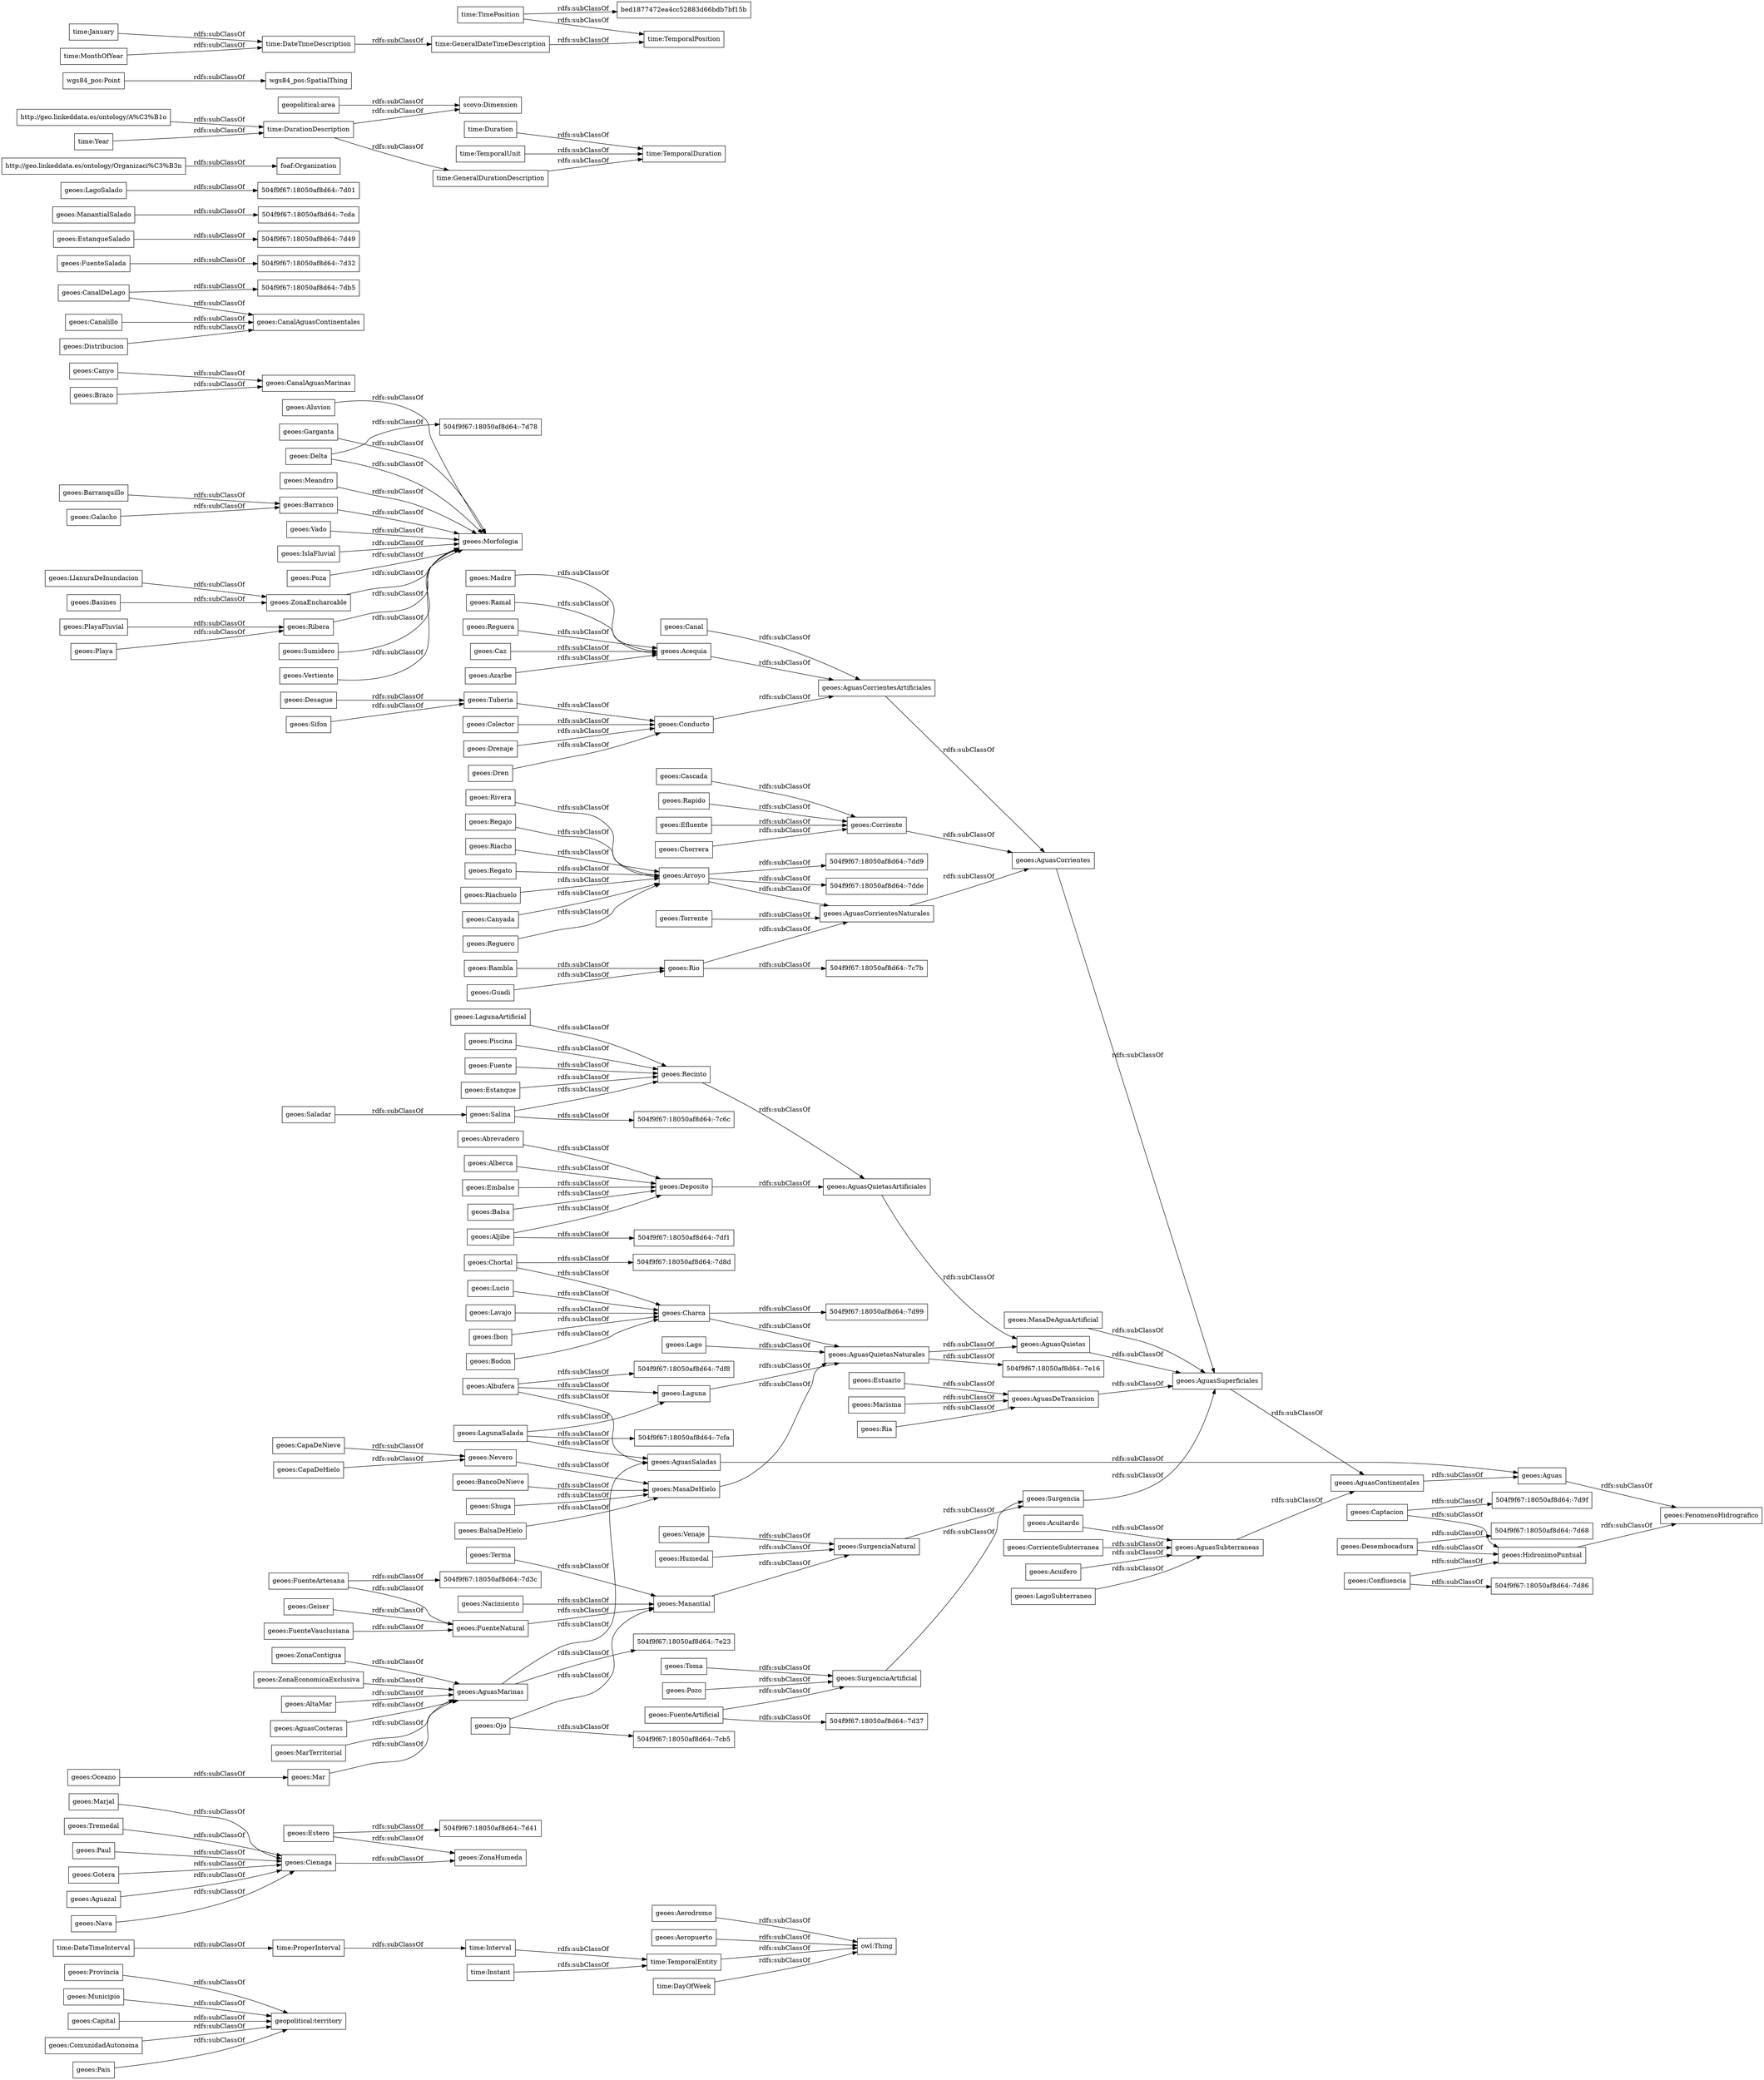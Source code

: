 digraph ar2dtool_diagram { 
rankdir=LR;
size="1000"
node [shape = rectangle, color="black"]; "geoes:Provincia" "geoes:Municipio" "geoes:Capital" "geoes:ComunidadAutonoma" "geoes:Pais" "geopolitical:territory" "geoes:Aerodromo" "owl:Thing" "geoes:Aeropuerto" "geoes:Estero" "geoes:ZonaContigua" "geoes:Caz" "geoes:Lavajo" "geoes:Morfologia" "504f9f67:18050af8d64:-7e23" "geoes:Torrente" "504f9f67:18050af8d64:-7d41" "geoes:MasaDeAguaArtificial" "geoes:Estuario" "geoes:LlanuraDeInundacion" "geoes:Riachuelo" "geoes:Canyo" "geoes:Guadi" "504f9f67:18050af8d64:-7cfa" "geoes:Acuifero" "geoes:Nevero" "geoes:FuenteArtificial" "geoes:Azarbe" "geoes:Mar" "504f9f67:18050af8d64:-7db5" "504f9f67:18050af8d64:-7df8" "geoes:Canal" "geoes:Arroyo" "504f9f67:18050af8d64:-7cb5" "geoes:Rio" "geoes:Estanque" "geoes:Recinto" "geoes:FuenteNatural" "geoes:Saladar" "geoes:ZonaEconomicaExclusiva" "geoes:FuenteSalada" "geoes:FenomenoHidrografico" "geoes:Barranquillo" "geoes:LagoSubterraneo" "geoes:CanalAguasContinentales" "geoes:Aluvion" "504f9f67:18050af8d64:-7dde" "geoes:Acequia" "geoes:AltaMar" "geoes:Terma" "504f9f67:18050af8d64:-7d32" "geoes:Pozo" "geoes:Canyada" "geoes:AguasCorrientes" "504f9f67:18050af8d64:-7d49" "geoes:ManantialSalado" "geoes:Garganta" "geoes:Delta" "geoes:Humedal" "geoes:Charca" "geoes:Marjal" "geoes:Cienaga" "geoes:LagoSalado" "geoes:Tuberia" "geoes:IslaFluvial" "geoes:Poza" "geoes:Lago" "geoes:AguasSubterraneas" "geoes:Dren" "geoes:Captacion" "geoes:Chorrera" "504f9f67:18050af8d64:-7d86" "504f9f67:18050af8d64:-7d9f" "geoes:Ibon" "geoes:Nacimiento" "geoes:AguasCosteras" "geoes:HidronimoPuntual" "geoes:Albufera" "geoes:LagunaArtificial" "geoes:Colector" "504f9f67:18050af8d64:-7c7b" "504f9f67:18050af8d64:-7dd9" "geoes:Reguero" "504f9f67:18050af8d64:-7df1" "504f9f67:18050af8d64:-7d37" "geoes:Sifon" "geoes:Oceano" "geoes:CanalDeLago" "geoes:AguasQuietas" "geoes:ZonaHumeda" "geoes:AguasMarinas" "geoes:ZonaEncharcable" "geoes:PlayaFluvial" "geoes:Rivera" "geoes:Basines" "geoes:Ribera" "geoes:Embalse" "geoes:Ojo" "geoes:Marisma" "504f9f67:18050af8d64:-7d3c" "geoes:AguasSuperficiales" "geoes:Acuitardo" "geoes:Toma" "504f9f67:18050af8d64:-7cda" "geoes:Manantial" "geoes:Piscina" "504f9f67:18050af8d64:-7d68" "geoes:Desembocadura" "geoes:Cascada" "geoes:Regajo" "geoes:Rapido" "504f9f67:18050af8d64:-7d78" "geoes:CapaDeNieve" "geoes:Corriente" "geoes:EstanqueSalado" "geoes:Tremedal" "geoes:Deposito" "geoes:AguasCorrientesArtificiales" "geoes:Canalillo" "geoes:SurgenciaNatural" "geoes:SurgenciaArtificial" "geoes:Galacho" "geoes:Bodon" "geoes:MarTerritorial" "geoes:Confluencia" "geoes:CanalAguasMarinas" "geoes:Riacho" "geoes:Madre" "geoes:Distribucion" "geoes:Playa" "geoes:BalsaDeHielo" "geoes:BancoDeNieve" "geoes:Conducto" "504f9f67:18050af8d64:-7e16" "geoes:CapaDeHielo" "504f9f67:18050af8d64:-7d99" "geoes:AguasCorrientesNaturales" "geoes:Paul" "geoes:Chortal" "geoes:Desague" "geoes:CorrienteSubterranea" "geoes:Sumidero" "geoes:Balsa" "504f9f67:18050af8d64:-7d8d" "geoes:Vertiente" "geoes:Abrevadero" "geoes:Aljibe" "geoes:AguasQuietasNaturales" "geoes:Fuente" "geoes:Meandro" "geoes:AguasDeTransicion" "geoes:Barranco" "geoes:MasaDeHielo" "geoes:Drenaje" "geoes:Vado" "geoes:Alberca" "geoes:Salina" "geoes:AguasSaladas" "geoes:Surgencia" "geoes:Gotera" "geoes:Ria" "504f9f67:18050af8d64:-7d01" "geoes:Aguazal" "geoes:AguasContinentales" "geoes:FuenteVauclusiana" "geoes:Lucio" "geoes:Laguna" "geoes:Aguas" "geoes:Efluente" "geoes:Ramal" "geoes:LagunaSalada" "geoes:AguasQuietasArtificiales" "geoes:Geiser" "504f9f67:18050af8d64:-7c6c" "geoes:FuenteArtesana" "geoes:Venaje" "geoes:Shuga" "geoes:Reguera" "geoes:Regato" "geoes:Brazo" "geoes:Nava" "geoes:Rambla" "foaf:Organization" "time:DurationDescription" "wgs84_pos:SpatialThing" "scovo:Dimension" "http://geo.linkeddata.es/ontology/Organizaci%C3%B3n" "http://geo.linkeddata.es/ontology/A%C3%B1o" "geopolitical:area" "time:GeneralDateTimeDescription" "time:DateTimeInterval" "time:TemporalDuration" "time:Duration" "time:GeneralDurationDescription" "time:January" "time:ProperInterval" "time:TimePosition" "time:TemporalPosition" "time:Interval" "time:TemporalEntity" "time:Year" "time:MonthOfYear" "time:DateTimeDescription" "time:TemporalUnit" "time:Instant" "bed1877472ea4cc52883d66bdb7bf15b" "time:DayOfWeek" ; /*classes style*/
	"time:Year" -> "time:DurationDescription" [ label = "rdfs:subClassOf" ];
	"geoes:Municipio" -> "geopolitical:territory" [ label = "rdfs:subClassOf" ];
	"geoes:AguasContinentales" -> "geoes:Aguas" [ label = "rdfs:subClassOf" ];
	"time:Instant" -> "time:TemporalEntity" [ label = "rdfs:subClassOf" ];
	"geoes:Conducto" -> "geoes:AguasCorrientesArtificiales" [ label = "rdfs:subClassOf" ];
	"geoes:Nava" -> "geoes:Cienaga" [ label = "rdfs:subClassOf" ];
	"geoes:AguasCorrientes" -> "geoes:AguasSuperficiales" [ label = "rdfs:subClassOf" ];
	"geoes:Rapido" -> "geoes:Corriente" [ label = "rdfs:subClassOf" ];
	"geoes:Reguero" -> "geoes:Arroyo" [ label = "rdfs:subClassOf" ];
	"geoes:EstanqueSalado" -> "504f9f67:18050af8d64:-7d49" [ label = "rdfs:subClassOf" ];
	"geoes:Vado" -> "geoes:Morfologia" [ label = "rdfs:subClassOf" ];
	"geoes:Rambla" -> "geoes:Rio" [ label = "rdfs:subClassOf" ];
	"geoes:Capital" -> "geopolitical:territory" [ label = "rdfs:subClassOf" ];
	"geoes:Aerodromo" -> "owl:Thing" [ label = "rdfs:subClassOf" ];
	"geoes:Ibon" -> "geoes:Charca" [ label = "rdfs:subClassOf" ];
	"geoes:Basines" -> "geoes:ZonaEncharcable" [ label = "rdfs:subClassOf" ];
	"geoes:Lucio" -> "geoes:Charca" [ label = "rdfs:subClassOf" ];
	"geoes:Galacho" -> "geoes:Barranco" [ label = "rdfs:subClassOf" ];
	"geoes:Lavajo" -> "geoes:Charca" [ label = "rdfs:subClassOf" ];
	"geoes:Delta" -> "504f9f67:18050af8d64:-7d78" [ label = "rdfs:subClassOf" ];
	"geoes:Delta" -> "geoes:Morfologia" [ label = "rdfs:subClassOf" ];
	"geoes:ZonaContigua" -> "geoes:AguasMarinas" [ label = "rdfs:subClassOf" ];
	"geoes:AltaMar" -> "geoes:AguasMarinas" [ label = "rdfs:subClassOf" ];
	"geoes:Acuifero" -> "geoes:AguasSubterraneas" [ label = "rdfs:subClassOf" ];
	"geoes:Rivera" -> "geoes:Arroyo" [ label = "rdfs:subClassOf" ];
	"time:DayOfWeek" -> "owl:Thing" [ label = "rdfs:subClassOf" ];
	"time:Interval" -> "time:TemporalEntity" [ label = "rdfs:subClassOf" ];
	"geoes:Aguas" -> "geoes:FenomenoHidrografico" [ label = "rdfs:subClassOf" ];
	"geoes:FuenteSalada" -> "504f9f67:18050af8d64:-7d32" [ label = "rdfs:subClassOf" ];
	"geoes:ZonaEncharcable" -> "geoes:Morfologia" [ label = "rdfs:subClassOf" ];
	"geoes:Ramal" -> "geoes:Acequia" [ label = "rdfs:subClassOf" ];
	"geoes:Riacho" -> "geoes:Arroyo" [ label = "rdfs:subClassOf" ];
	"geoes:Albufera" -> "504f9f67:18050af8d64:-7df8" [ label = "rdfs:subClassOf" ];
	"geoes:Albufera" -> "geoes:Laguna" [ label = "rdfs:subClassOf" ];
	"geoes:Albufera" -> "geoes:AguasSaladas" [ label = "rdfs:subClassOf" ];
	"geoes:Gotera" -> "geoes:Cienaga" [ label = "rdfs:subClassOf" ];
	"geoes:Pozo" -> "geoes:SurgenciaArtificial" [ label = "rdfs:subClassOf" ];
	"geoes:Canalillo" -> "geoes:CanalAguasContinentales" [ label = "rdfs:subClassOf" ];
	"geoes:Madre" -> "geoes:Acequia" [ label = "rdfs:subClassOf" ];
	"geoes:Desembocadura" -> "504f9f67:18050af8d64:-7d68" [ label = "rdfs:subClassOf" ];
	"geoes:Desembocadura" -> "geoes:HidronimoPuntual" [ label = "rdfs:subClassOf" ];
	"geoes:Salina" -> "504f9f67:18050af8d64:-7c6c" [ label = "rdfs:subClassOf" ];
	"geoes:Salina" -> "geoes:Recinto" [ label = "rdfs:subClassOf" ];
	"geoes:Fuente" -> "geoes:Recinto" [ label = "rdfs:subClassOf" ];
	"time:DateTimeInterval" -> "time:ProperInterval" [ label = "rdfs:subClassOf" ];
	"geoes:Marisma" -> "geoes:AguasDeTransicion" [ label = "rdfs:subClassOf" ];
	"geoes:Efluente" -> "geoes:Corriente" [ label = "rdfs:subClassOf" ];
	"time:GeneralDateTimeDescription" -> "time:TemporalPosition" [ label = "rdfs:subClassOf" ];
	"geoes:Canal" -> "geoes:AguasCorrientesArtificiales" [ label = "rdfs:subClassOf" ];
	"geoes:Chorrera" -> "geoes:Corriente" [ label = "rdfs:subClassOf" ];
	"time:MonthOfYear" -> "time:DateTimeDescription" [ label = "rdfs:subClassOf" ];
	"geoes:Nevero" -> "geoes:MasaDeHielo" [ label = "rdfs:subClassOf" ];
	"geoes:Estuario" -> "geoes:AguasDeTransicion" [ label = "rdfs:subClassOf" ];
	"geoes:Garganta" -> "geoes:Morfologia" [ label = "rdfs:subClassOf" ];
	"geoes:Piscina" -> "geoes:Recinto" [ label = "rdfs:subClassOf" ];
	"geoes:AguasCosteras" -> "geoes:AguasMarinas" [ label = "rdfs:subClassOf" ];
	"time:DateTimeDescription" -> "time:GeneralDateTimeDescription" [ label = "rdfs:subClassOf" ];
	"time:ProperInterval" -> "time:Interval" [ label = "rdfs:subClassOf" ];
	"geoes:AguasQuietas" -> "geoes:AguasSuperficiales" [ label = "rdfs:subClassOf" ];
	"geoes:Meandro" -> "geoes:Morfologia" [ label = "rdfs:subClassOf" ];
	"geoes:LagunaSalada" -> "504f9f67:18050af8d64:-7cfa" [ label = "rdfs:subClassOf" ];
	"geoes:LagunaSalada" -> "geoes:Laguna" [ label = "rdfs:subClassOf" ];
	"geoes:LagunaSalada" -> "geoes:AguasSaladas" [ label = "rdfs:subClassOf" ];
	"geoes:Caz" -> "geoes:Acequia" [ label = "rdfs:subClassOf" ];
	"geoes:Charca" -> "504f9f67:18050af8d64:-7d99" [ label = "rdfs:subClassOf" ];
	"geoes:Charca" -> "geoes:AguasQuietasNaturales" [ label = "rdfs:subClassOf" ];
	"geoes:AguasQuietasNaturales" -> "504f9f67:18050af8d64:-7e16" [ label = "rdfs:subClassOf" ];
	"geoes:AguasQuietasNaturales" -> "geoes:AguasQuietas" [ label = "rdfs:subClassOf" ];
	"geoes:IslaFluvial" -> "geoes:Morfologia" [ label = "rdfs:subClassOf" ];
	"geoes:Aljibe" -> "504f9f67:18050af8d64:-7df1" [ label = "rdfs:subClassOf" ];
	"geoes:Aljibe" -> "geoes:Deposito" [ label = "rdfs:subClassOf" ];
	"geoes:BalsaDeHielo" -> "geoes:MasaDeHielo" [ label = "rdfs:subClassOf" ];
	"geoes:MasaDeHielo" -> "geoes:AguasQuietasNaturales" [ label = "rdfs:subClassOf" ];
	"geoes:Balsa" -> "geoes:Deposito" [ label = "rdfs:subClassOf" ];
	"geoes:FuenteVauclusiana" -> "geoes:FuenteNatural" [ label = "rdfs:subClassOf" ];
	"geoes:Tremedal" -> "geoes:Cienaga" [ label = "rdfs:subClassOf" ];
	"http://geo.linkeddata.es/ontology/A%C3%B1o" -> "time:DurationDescription" [ label = "rdfs:subClassOf" ];
	"geoes:Confluencia" -> "504f9f67:18050af8d64:-7d86" [ label = "rdfs:subClassOf" ];
	"geoes:Confluencia" -> "geoes:HidronimoPuntual" [ label = "rdfs:subClassOf" ];
	"geoes:CapaDeHielo" -> "geoes:Nevero" [ label = "rdfs:subClassOf" ];
	"geoes:SurgenciaNatural" -> "geoes:Surgencia" [ label = "rdfs:subClassOf" ];
	"geoes:Playa" -> "geoes:Ribera" [ label = "rdfs:subClassOf" ];
	"geoes:Guadi" -> "geoes:Rio" [ label = "rdfs:subClassOf" ];
	"geoes:Sifon" -> "geoes:Tuberia" [ label = "rdfs:subClassOf" ];
	"geoes:Torrente" -> "geoes:AguasCorrientesNaturales" [ label = "rdfs:subClassOf" ];
	"geoes:CanalDeLago" -> "504f9f67:18050af8d64:-7db5" [ label = "rdfs:subClassOf" ];
	"geoes:CanalDeLago" -> "geoes:CanalAguasContinentales" [ label = "rdfs:subClassOf" ];
	"geoes:Acuitardo" -> "geoes:AguasSubterraneas" [ label = "rdfs:subClassOf" ];
	"time:GeneralDurationDescription" -> "time:TemporalDuration" [ label = "rdfs:subClassOf" ];
	"geoes:Azarbe" -> "geoes:Acequia" [ label = "rdfs:subClassOf" ];
	"geoes:Aeropuerto" -> "owl:Thing" [ label = "rdfs:subClassOf" ];
	"geoes:Mar" -> "geoes:AguasMarinas" [ label = "rdfs:subClassOf" ];
	"geoes:Canyada" -> "geoes:Arroyo" [ label = "rdfs:subClassOf" ];
	"geoes:Arroyo" -> "504f9f67:18050af8d64:-7dd9" [ label = "rdfs:subClassOf" ];
	"geoes:Arroyo" -> "geoes:AguasCorrientesNaturales" [ label = "rdfs:subClassOf" ];
	"geoes:Arroyo" -> "504f9f67:18050af8d64:-7dde" [ label = "rdfs:subClassOf" ];
	"geoes:Regajo" -> "geoes:Arroyo" [ label = "rdfs:subClassOf" ];
	"geopolitical:area" -> "scovo:Dimension" [ label = "rdfs:subClassOf" ];
	"geoes:Bodon" -> "geoes:Charca" [ label = "rdfs:subClassOf" ];
	"geoes:Riachuelo" -> "geoes:Arroyo" [ label = "rdfs:subClassOf" ];
	"geoes:LagoSubterraneo" -> "geoes:AguasSubterraneas" [ label = "rdfs:subClassOf" ];
	"time:TemporalUnit" -> "time:TemporalDuration" [ label = "rdfs:subClassOf" ];
	"geoes:PlayaFluvial" -> "geoes:Ribera" [ label = "rdfs:subClassOf" ];
	"geoes:ZonaEconomicaExclusiva" -> "geoes:AguasMarinas" [ label = "rdfs:subClassOf" ];
	"geoes:AguasCorrientesArtificiales" -> "geoes:AguasCorrientes" [ label = "rdfs:subClassOf" ];
	"geoes:Manantial" -> "geoes:SurgenciaNatural" [ label = "rdfs:subClassOf" ];
	"geoes:AguasSuperficiales" -> "geoes:AguasContinentales" [ label = "rdfs:subClassOf" ];
	"time:DurationDescription" -> "time:GeneralDurationDescription" [ label = "rdfs:subClassOf" ];
	"time:DurationDescription" -> "scovo:Dimension" [ label = "rdfs:subClassOf" ];
	"geoes:Deposito" -> "geoes:AguasQuietasArtificiales" [ label = "rdfs:subClassOf" ];
	"geoes:Captacion" -> "504f9f67:18050af8d64:-7d9f" [ label = "rdfs:subClassOf" ];
	"geoes:Captacion" -> "geoes:HidronimoPuntual" [ label = "rdfs:subClassOf" ];
	"geoes:Tuberia" -> "geoes:Conducto" [ label = "rdfs:subClassOf" ];
	"time:January" -> "time:DateTimeDescription" [ label = "rdfs:subClassOf" ];
	"geoes:AguasDeTransicion" -> "geoes:AguasSuperficiales" [ label = "rdfs:subClassOf" ];
	"geoes:Ria" -> "geoes:AguasDeTransicion" [ label = "rdfs:subClassOf" ];
	"geoes:Regato" -> "geoes:Arroyo" [ label = "rdfs:subClassOf" ];
	"geoes:Ribera" -> "geoes:Morfologia" [ label = "rdfs:subClassOf" ];
	"geoes:Drenaje" -> "geoes:Conducto" [ label = "rdfs:subClassOf" ];
	"geoes:Corriente" -> "geoes:AguasCorrientes" [ label = "rdfs:subClassOf" ];
	"geoes:FuenteArtesana" -> "504f9f67:18050af8d64:-7d3c" [ label = "rdfs:subClassOf" ];
	"geoes:FuenteArtesana" -> "geoes:FuenteNatural" [ label = "rdfs:subClassOf" ];
	"geoes:Oceano" -> "geoes:Mar" [ label = "rdfs:subClassOf" ];
	"geoes:Barranquillo" -> "geoes:Barranco" [ label = "rdfs:subClassOf" ];
	"geoes:MasaDeAguaArtificial" -> "geoes:AguasSuperficiales" [ label = "rdfs:subClassOf" ];
	"geoes:FuenteNatural" -> "geoes:Manantial" [ label = "rdfs:subClassOf" ];
	"geoes:Laguna" -> "geoes:AguasQuietasNaturales" [ label = "rdfs:subClassOf" ];
	"geoes:Nacimiento" -> "geoes:Manantial" [ label = "rdfs:subClassOf" ];
	"geoes:Dren" -> "geoes:Conducto" [ label = "rdfs:subClassOf" ];
	"geoes:CapaDeNieve" -> "geoes:Nevero" [ label = "rdfs:subClassOf" ];
	"geoes:LlanuraDeInundacion" -> "geoes:ZonaEncharcable" [ label = "rdfs:subClassOf" ];
	"geoes:Ojo" -> "504f9f67:18050af8d64:-7cb5" [ label = "rdfs:subClassOf" ];
	"geoes:Ojo" -> "geoes:Manantial" [ label = "rdfs:subClassOf" ];
	"geoes:Terma" -> "geoes:Manantial" [ label = "rdfs:subClassOf" ];
	"geoes:Vertiente" -> "geoes:Morfologia" [ label = "rdfs:subClassOf" ];
	"geoes:Barranco" -> "geoes:Morfologia" [ label = "rdfs:subClassOf" ];
	"geoes:AguasMarinas" -> "504f9f67:18050af8d64:-7e23" [ label = "rdfs:subClassOf" ];
	"geoes:AguasMarinas" -> "geoes:AguasSaladas" [ label = "rdfs:subClassOf" ];
	"geoes:Estero" -> "504f9f67:18050af8d64:-7d41" [ label = "rdfs:subClassOf" ];
	"geoes:Estero" -> "geoes:ZonaHumeda" [ label = "rdfs:subClassOf" ];
	"geoes:Brazo" -> "geoes:CanalAguasMarinas" [ label = "rdfs:subClassOf" ];
	"geoes:Pais" -> "geopolitical:territory" [ label = "rdfs:subClassOf" ];
	"geoes:Shuga" -> "geoes:MasaDeHielo" [ label = "rdfs:subClassOf" ];
	"time:Duration" -> "time:TemporalDuration" [ label = "rdfs:subClassOf" ];
	"geoes:AguasSaladas" -> "geoes:Aguas" [ label = "rdfs:subClassOf" ];
	"geoes:BancoDeNieve" -> "geoes:MasaDeHielo" [ label = "rdfs:subClassOf" ];
	"geoes:Alberca" -> "geoes:Deposito" [ label = "rdfs:subClassOf" ];
	"geoes:Paul" -> "geoes:Cienaga" [ label = "rdfs:subClassOf" ];
	"geoes:Reguera" -> "geoes:Acequia" [ label = "rdfs:subClassOf" ];
	"geoes:Geiser" -> "geoes:FuenteNatural" [ label = "rdfs:subClassOf" ];
	"geoes:Abrevadero" -> "geoes:Deposito" [ label = "rdfs:subClassOf" ];
	"wgs84_pos:Point" -> "wgs84_pos:SpatialThing" [ label = "rdfs:subClassOf" ];
	"geoes:Marjal" -> "geoes:Cienaga" [ label = "rdfs:subClassOf" ];
	"geoes:Canyo" -> "geoes:CanalAguasMarinas" [ label = "rdfs:subClassOf" ];
	"geoes:AguasQuietasArtificiales" -> "geoes:AguasQuietas" [ label = "rdfs:subClassOf" ];
	"geoes:Provincia" -> "geopolitical:territory" [ label = "rdfs:subClassOf" ];
	"geoes:SurgenciaArtificial" -> "geoes:Surgencia" [ label = "rdfs:subClassOf" ];
	"geoes:Venaje" -> "geoes:SurgenciaNatural" [ label = "rdfs:subClassOf" ];
	"geoes:Distribucion" -> "geoes:CanalAguasContinentales" [ label = "rdfs:subClassOf" ];
	"time:TemporalEntity" -> "owl:Thing" [ label = "rdfs:subClassOf" ];
	"geoes:ComunidadAutonoma" -> "geopolitical:territory" [ label = "rdfs:subClassOf" ];
	"geoes:Aluvion" -> "geoes:Morfologia" [ label = "rdfs:subClassOf" ];
	"geoes:Desague" -> "geoes:Tuberia" [ label = "rdfs:subClassOf" ];
	"geoes:ManantialSalado" -> "504f9f67:18050af8d64:-7cda" [ label = "rdfs:subClassOf" ];
	"geoes:Surgencia" -> "geoes:AguasSuperficiales" [ label = "rdfs:subClassOf" ];
	"geoes:CorrienteSubterranea" -> "geoes:AguasSubterraneas" [ label = "rdfs:subClassOf" ];
	"geoes:Acequia" -> "geoes:AguasCorrientesArtificiales" [ label = "rdfs:subClassOf" ];
	"geoes:Chortal" -> "504f9f67:18050af8d64:-7d8d" [ label = "rdfs:subClassOf" ];
	"geoes:Chortal" -> "geoes:Charca" [ label = "rdfs:subClassOf" ];
	"geoes:Cienaga" -> "geoes:ZonaHumeda" [ label = "rdfs:subClassOf" ];
	"geoes:Embalse" -> "geoes:Deposito" [ label = "rdfs:subClassOf" ];
	"geoes:Poza" -> "geoes:Morfologia" [ label = "rdfs:subClassOf" ];
	"geoes:Estanque" -> "geoes:Recinto" [ label = "rdfs:subClassOf" ];
	"geoes:Aguazal" -> "geoes:Cienaga" [ label = "rdfs:subClassOf" ];
	"http://geo.linkeddata.es/ontology/Organizaci%C3%B3n" -> "foaf:Organization" [ label = "rdfs:subClassOf" ];
	"geoes:AguasCorrientesNaturales" -> "geoes:AguasCorrientes" [ label = "rdfs:subClassOf" ];
	"geoes:Recinto" -> "geoes:AguasQuietasArtificiales" [ label = "rdfs:subClassOf" ];
	"geoes:HidronimoPuntual" -> "geoes:FenomenoHidrografico" [ label = "rdfs:subClassOf" ];
	"geoes:LagunaArtificial" -> "geoes:Recinto" [ label = "rdfs:subClassOf" ];
	"time:TimePosition" -> "bed1877472ea4cc52883d66bdb7bf15b" [ label = "rdfs:subClassOf" ];
	"time:TimePosition" -> "time:TemporalPosition" [ label = "rdfs:subClassOf" ];
	"geoes:Colector" -> "geoes:Conducto" [ label = "rdfs:subClassOf" ];
	"geoes:Rio" -> "504f9f67:18050af8d64:-7c7b" [ label = "rdfs:subClassOf" ];
	"geoes:Rio" -> "geoes:AguasCorrientesNaturales" [ label = "rdfs:subClassOf" ];
	"geoes:Saladar" -> "geoes:Salina" [ label = "rdfs:subClassOf" ];
	"geoes:LagoSalado" -> "504f9f67:18050af8d64:-7d01" [ label = "rdfs:subClassOf" ];
	"geoes:Lago" -> "geoes:AguasQuietasNaturales" [ label = "rdfs:subClassOf" ];
	"geoes:Sumidero" -> "geoes:Morfologia" [ label = "rdfs:subClassOf" ];
	"geoes:Humedal" -> "geoes:SurgenciaNatural" [ label = "rdfs:subClassOf" ];
	"geoes:MarTerritorial" -> "geoes:AguasMarinas" [ label = "rdfs:subClassOf" ];
	"geoes:Cascada" -> "geoes:Corriente" [ label = "rdfs:subClassOf" ];
	"geoes:AguasSubterraneas" -> "geoes:AguasContinentales" [ label = "rdfs:subClassOf" ];
	"geoes:Toma" -> "geoes:SurgenciaArtificial" [ label = "rdfs:subClassOf" ];
	"geoes:FuenteArtificial" -> "504f9f67:18050af8d64:-7d37" [ label = "rdfs:subClassOf" ];
	"geoes:FuenteArtificial" -> "geoes:SurgenciaArtificial" [ label = "rdfs:subClassOf" ];

}
